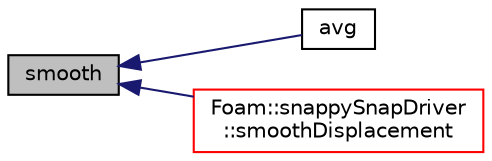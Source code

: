 digraph "smooth"
{
  bgcolor="transparent";
  edge [fontname="Helvetica",fontsize="10",labelfontname="Helvetica",labelfontsize="10"];
  node [fontname="Helvetica",fontsize="10",shape=record];
  rankdir="LR";
  Node2106 [label="smooth",height=0.2,width=0.4,color="black", fillcolor="grey75", style="filled", fontcolor="black"];
  Node2106 -> Node2107 [dir="back",color="midnightblue",fontsize="10",style="solid",fontname="Helvetica"];
  Node2107 [label="avg",height=0.2,width=0.4,color="black",URL="$a22297.html#a1e9ece659896c4f16989da23808fd724"];
  Node2106 -> Node2108 [dir="back",color="midnightblue",fontsize="10",style="solid",fontname="Helvetica"];
  Node2108 [label="Foam::snappySnapDriver\l::smoothDisplacement",height=0.2,width=0.4,color="red",URL="$a25921.html#ab9edad6f253859d05fb0b849fc55f5e2",tooltip="Smooth the displacement field to the internal. "];
}
